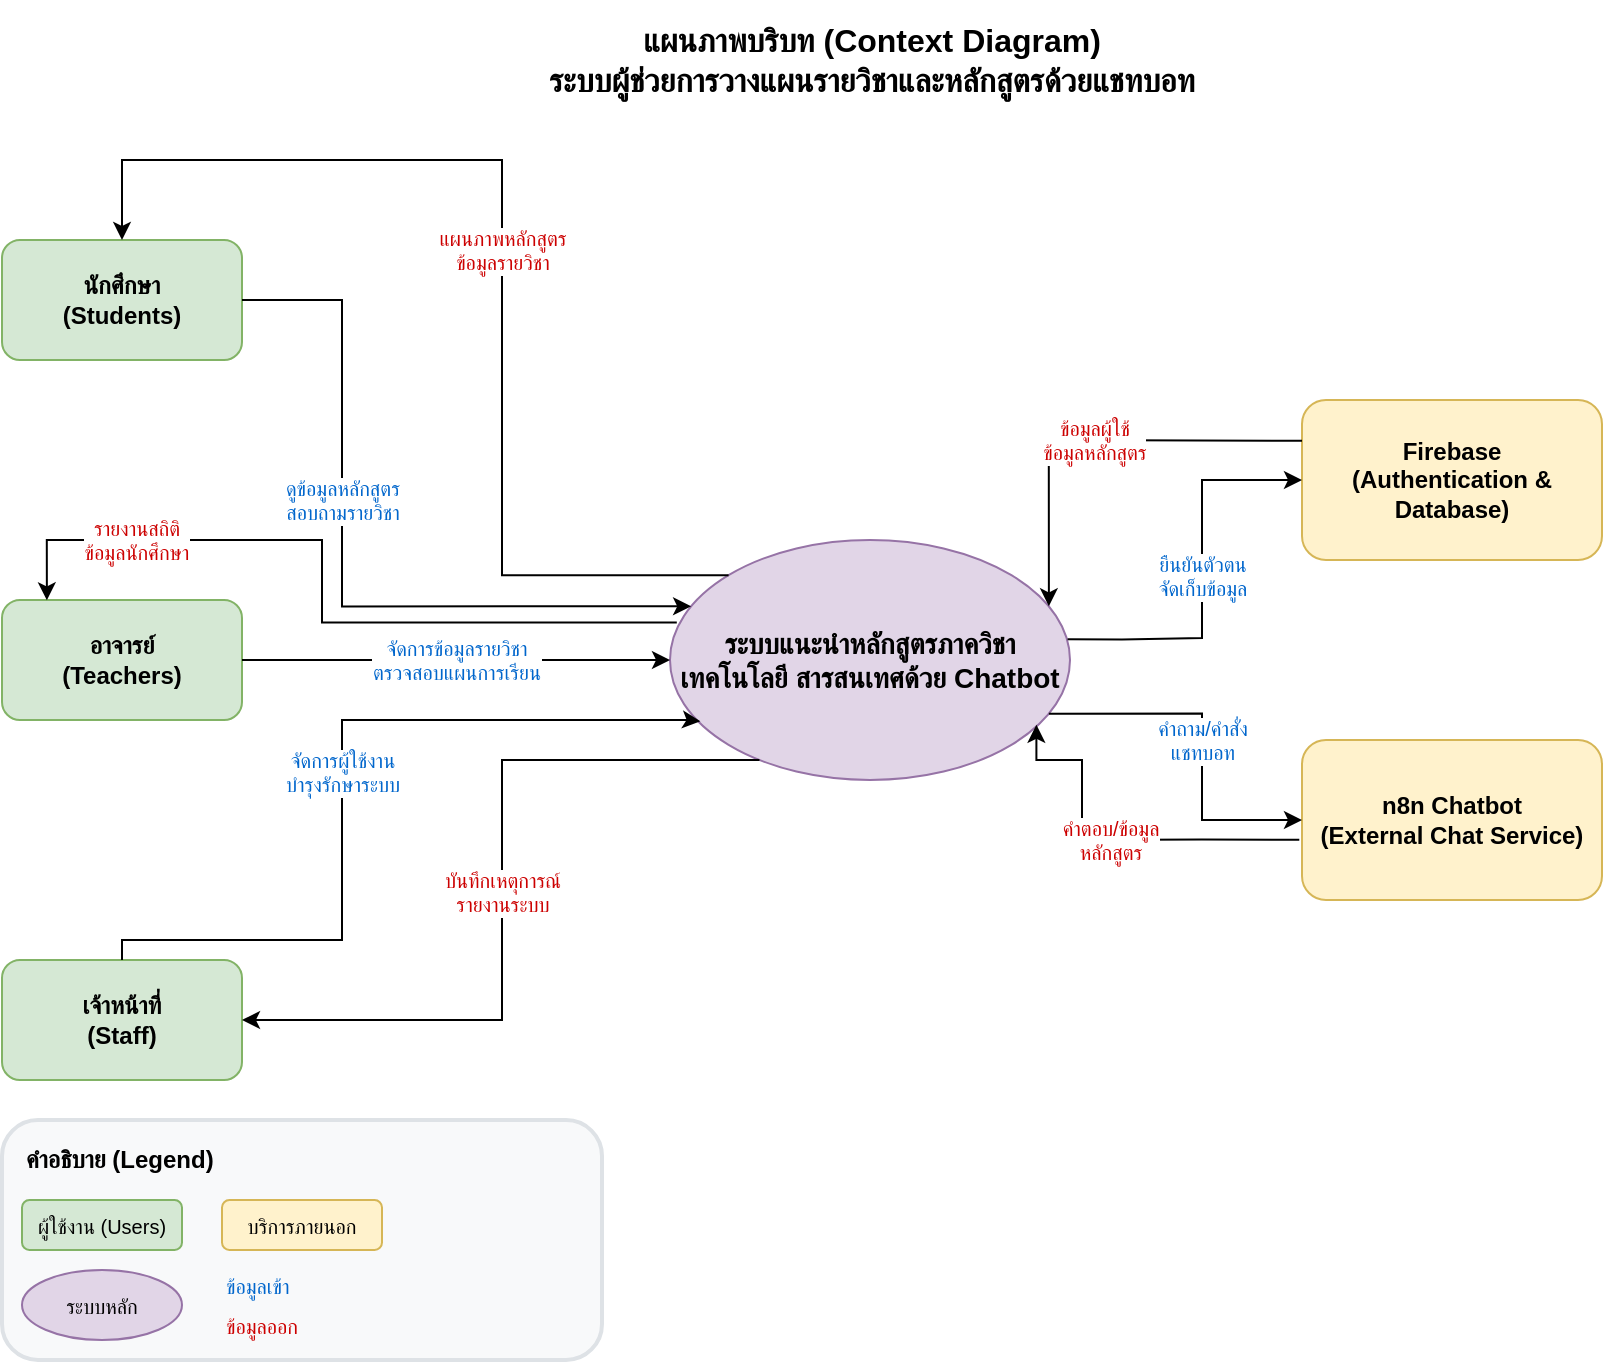 <mxfile>
    <diagram name="Context Diagram" id="context-diagram">
        <mxGraphModel dx="927" dy="993" grid="1" gridSize="10" guides="1" tooltips="1" connect="1" arrows="1" fold="1" page="1" pageScale="1" pageWidth="1169" pageHeight="827" math="0" shadow="0">
            <root>
                <mxCell id="0"/>
                <mxCell id="1" parent="0"/>
                <mxCell id="system" value="ระบบแนะนำหลักสูตรภาควิชาเทคโนโลยี สารสนเทศด้วย Chatbot" style="ellipse;whiteSpace=wrap;html=1;fillColor=#e1d5e7;strokeColor=#9673a6;fontSize=14;fontStyle=1;" parent="1" vertex="1">
                    <mxGeometry x="484" y="350" width="200" height="120" as="geometry"/>
                </mxCell>
                <mxCell id="student" value="นักศึกษา&#xa;(Students)" style="rounded=1;whiteSpace=wrap;html=1;fillColor=#d5e8d4;strokeColor=#82b366;fontSize=12;fontStyle=1;" parent="1" vertex="1">
                    <mxGeometry x="150" y="200" width="120" height="60" as="geometry"/>
                </mxCell>
                <mxCell id="teacher" value="อาจารย์&#xa;(Teachers)" style="rounded=1;whiteSpace=wrap;html=1;fillColor=#d5e8d4;strokeColor=#82b366;fontSize=12;fontStyle=1;" parent="1" vertex="1">
                    <mxGeometry x="150" y="380" width="120" height="60" as="geometry"/>
                </mxCell>
                <mxCell id="staff" value="เจ้าหน้าที่&#xa;(Staff)" style="rounded=1;whiteSpace=wrap;html=1;fillColor=#d5e8d4;strokeColor=#82b366;fontSize=12;fontStyle=1;" parent="1" vertex="1">
                    <mxGeometry x="150" y="560" width="120" height="60" as="geometry"/>
                </mxCell>
                <mxCell id="firebase" value="Firebase&#xa;(Authentication &amp; Database)" style="rounded=1;whiteSpace=wrap;html=1;fillColor=#fff2cc;strokeColor=#d6b656;fontSize=12;fontStyle=1;" parent="1" vertex="1">
                    <mxGeometry x="800" y="280" width="150" height="80" as="geometry"/>
                </mxCell>
                <mxCell id="n8n" value="n8n Chatbot&#xa;(External Chat Service)" style="rounded=1;whiteSpace=wrap;html=1;fillColor=#fff2cc;strokeColor=#d6b656;fontSize=12;fontStyle=1;" parent="1" vertex="1">
                    <mxGeometry x="800" y="450" width="150" height="80" as="geometry"/>
                </mxCell>
                <mxCell id="flow1" value="ดูข้อมูลหลักสูตร&#xa;สอบถามรายวิชา" style="edgeStyle=orthogonalEdgeStyle;rounded=0;orthogonalLoop=1;jettySize=auto;html=1;exitX=1;exitY=0.5;exitDx=0;exitDy=0;entryX=0;entryY=0.25;entryDx=0;entryDy=0;fontSize=10;fontColor=#0066CC;" parent="1" source="student" target="system" edge="1">
                    <mxGeometry x="-0.205" relative="1" as="geometry">
                        <Array as="points">
                            <mxPoint x="320" y="230"/>
                            <mxPoint x="320" y="383"/>
                        </Array>
                        <mxPoint as="offset"/>
                    </mxGeometry>
                </mxCell>
                <mxCell id="flow2" value="แผนภาพหลักสูตร&#xa;ข้อมูลรายวิชา" style="edgeStyle=orthogonalEdgeStyle;rounded=0;orthogonalLoop=1;jettySize=auto;html=1;exitX=0;exitY=0;exitDx=0;exitDy=0;entryX=0.5;entryY=0;entryDx=0;entryDy=0;fontSize=10;fontColor=#CC0000;" parent="1" source="system" target="student" edge="1">
                    <mxGeometry relative="1" as="geometry">
                        <Array as="points">
                            <mxPoint x="400" y="368"/>
                            <mxPoint x="400" y="160"/>
                            <mxPoint x="210" y="160"/>
                        </Array>
                    </mxGeometry>
                </mxCell>
                <mxCell id="flow3" value="จัดการข้อมูลรายวิชา&#xa;ตรวจสอบแผนการเรียน" style="edgeStyle=orthogonalEdgeStyle;rounded=0;orthogonalLoop=1;jettySize=auto;html=1;exitX=1;exitY=0.5;exitDx=0;exitDy=0;entryX=0;entryY=0.5;entryDx=0;entryDy=0;fontSize=10;fontColor=#0066CC;" parent="1" source="teacher" target="system" edge="1">
                    <mxGeometry relative="1" as="geometry"/>
                </mxCell>
                <mxCell id="flow4" value="รายงานสถิติ&#xa;ข้อมูลนักศึกษา" style="edgeStyle=orthogonalEdgeStyle;rounded=0;orthogonalLoop=1;jettySize=auto;html=1;exitX=0.017;exitY=0.344;exitDx=0;exitDy=0;entryX=0.187;entryY=0.003;entryDx=0;entryDy=0;fontSize=10;fontColor=#CC0000;entryPerimeter=0;exitPerimeter=0;" parent="1" source="system" target="teacher" edge="1">
                    <mxGeometry x="0.613" relative="1" as="geometry">
                        <Array as="points">
                            <mxPoint x="310" y="391"/>
                            <mxPoint x="310" y="350"/>
                            <mxPoint x="172" y="350"/>
                        </Array>
                        <mxPoint as="offset"/>
                    </mxGeometry>
                </mxCell>
                <mxCell id="flow5" value="จัดการผู้ใช้งาน&#xa;บำรุงรักษาระบบ" style="edgeStyle=orthogonalEdgeStyle;rounded=0;orthogonalLoop=1;jettySize=auto;html=1;exitX=0.5;exitY=0;exitDx=0;exitDy=0;fontSize=10;fontColor=#0066CC;entryX=0.076;entryY=0.755;entryDx=0;entryDy=0;entryPerimeter=0;" parent="1" source="staff" target="system" edge="1">
                    <mxGeometry relative="1" as="geometry">
                        <Array as="points">
                            <mxPoint x="210" y="550"/>
                            <mxPoint x="320" y="550"/>
                            <mxPoint x="320" y="440"/>
                            <mxPoint x="493" y="440"/>
                        </Array>
                        <mxPoint x="450" y="450" as="targetPoint"/>
                    </mxGeometry>
                </mxCell>
                <mxCell id="flow6" value="บันทึกเหตุการณ์&#xa;รายงานระบบ" style="edgeStyle=orthogonalEdgeStyle;rounded=0;orthogonalLoop=1;jettySize=auto;html=1;entryX=1;entryY=0.5;entryDx=0;entryDy=0;fontSize=10;fontColor=#CC0000;" parent="1" source="system" target="staff" edge="1">
                    <mxGeometry relative="1" as="geometry">
                        <Array as="points">
                            <mxPoint x="400" y="460"/>
                            <mxPoint x="400" y="590"/>
                        </Array>
                    </mxGeometry>
                </mxCell>
                <mxCell id="flow7" value="ยืนยันตัวตน&#xa;จัดเก็บข้อมูล" style="edgeStyle=orthogonalEdgeStyle;rounded=0;orthogonalLoop=1;jettySize=auto;html=1;exitX=0.994;exitY=0.414;exitDx=0;exitDy=0;entryX=0;entryY=0.5;entryDx=0;entryDy=0;fontSize=10;fontColor=#0066CC;exitPerimeter=0;" parent="1" source="system" target="firebase" edge="1">
                    <mxGeometry relative="1" as="geometry">
                        <Array as="points">
                            <mxPoint x="710" y="400"/>
                            <mxPoint x="750" y="399"/>
                            <mxPoint x="750" y="320"/>
                        </Array>
                    </mxGeometry>
                </mxCell>
                <mxCell id="flow8" value="ข้อมูลผู้ใช้&#xa;ข้อมูลหลักสูตร" style="edgeStyle=orthogonalEdgeStyle;rounded=0;orthogonalLoop=1;jettySize=auto;html=1;exitX=-0.009;exitY=0.255;exitDx=0;exitDy=0;entryX=1;entryY=0.25;entryDx=0;entryDy=0;fontSize=10;fontColor=#CC0000;exitPerimeter=0;" parent="1" source="firebase" target="system" edge="1">
                    <mxGeometry relative="1" as="geometry">
                        <Array as="points">
                            <mxPoint x="800" y="300"/>
                            <mxPoint x="673" y="300"/>
                        </Array>
                    </mxGeometry>
                </mxCell>
                <mxCell id="flow9" value="คำถาม/คำสั่ง&#xa;แชทบอท" style="edgeStyle=orthogonalEdgeStyle;rounded=0;orthogonalLoop=1;jettySize=auto;html=1;exitX=1;exitY=0.75;exitDx=0;exitDy=0;entryX=0;entryY=0.5;entryDx=0;entryDy=0;fontSize=10;fontColor=#0066CC;" parent="1" source="system" target="n8n" edge="1">
                    <mxGeometry relative="1" as="geometry">
                        <Array as="points">
                            <mxPoint x="750" y="437"/>
                            <mxPoint x="750" y="490"/>
                        </Array>
                    </mxGeometry>
                </mxCell>
                <mxCell id="flow10" value="คำตอบ/ข้อมูล&#xa;หลักสูตร" style="edgeStyle=orthogonalEdgeStyle;rounded=0;orthogonalLoop=1;jettySize=auto;html=1;exitX=-0.009;exitY=0.623;exitDx=0;exitDy=0;entryX=0.916;entryY=0.77;entryDx=0;entryDy=0;fontSize=10;fontColor=#CC0000;entryPerimeter=0;exitPerimeter=0;" parent="1" source="n8n" target="system" edge="1">
                    <mxGeometry relative="1" as="geometry">
                        <Array as="points">
                            <mxPoint x="750" y="500"/>
                            <mxPoint x="690" y="500"/>
                            <mxPoint x="690" y="460"/>
                            <mxPoint x="667" y="460"/>
                        </Array>
                    </mxGeometry>
                </mxCell>
                <mxCell id="title" value="แผนภาพบริบท (Context Diagram)&#xa;ระบบผู้ช่วยการวางแผนรายวิชาและหลักสูตรด้วยแชทบอท" style="text;html=1;strokeColor=none;fillColor=none;align=center;verticalAlign=middle;whiteSpace=wrap;rounded=0;fontSize=16;fontStyle=1;" parent="1" vertex="1">
                    <mxGeometry x="350" y="80" width="470" height="60" as="geometry"/>
                </mxCell>
                <mxCell id="2" value="" style="group" vertex="1" connectable="0" parent="1">
                    <mxGeometry x="150" y="640" width="300" height="120" as="geometry"/>
                </mxCell>
                <mxCell id="legend-bg" value="" style="rounded=1;whiteSpace=wrap;html=1;fillColor=#f8f9fa;strokeColor=#dee2e6;strokeWidth=2;" parent="2" vertex="1">
                    <mxGeometry width="300" height="120" as="geometry"/>
                </mxCell>
                <mxCell id="legend-title" value="คำอธิบาย (Legend)" style="text;html=1;strokeColor=none;fillColor=none;align=left;verticalAlign=middle;whiteSpace=wrap;rounded=0;fontSize=12;fontStyle=1;" parent="2" vertex="1">
                    <mxGeometry x="10" y="10" width="120" height="20" as="geometry"/>
                </mxCell>
                <mxCell id="legend-users" value="ผู้ใช้งาน (Users)" style="rounded=1;whiteSpace=wrap;html=1;fillColor=#d5e8d4;strokeColor=#82b366;fontSize=10;" parent="2" vertex="1">
                    <mxGeometry x="10" y="40" width="80" height="25" as="geometry"/>
                </mxCell>
                <mxCell id="legend-system" value="ระบบหลัก" style="ellipse;whiteSpace=wrap;html=1;fillColor=#e1d5e7;strokeColor=#9673a6;fontSize=10;" parent="2" vertex="1">
                    <mxGeometry x="10" y="75" width="80" height="35" as="geometry"/>
                </mxCell>
                <mxCell id="legend-external" value="บริการภายนอก" style="rounded=1;whiteSpace=wrap;html=1;fillColor=#fff2cc;strokeColor=#d6b656;fontSize=10;" parent="2" vertex="1">
                    <mxGeometry x="110" y="40" width="80" height="25" as="geometry"/>
                </mxCell>
                <mxCell id="legend-input" value="ข้อมูลเข้า" style="text;html=1;strokeColor=none;fillColor=none;align=left;verticalAlign=middle;whiteSpace=wrap;rounded=0;fontSize=10;fontColor=#0066CC;" parent="2" vertex="1">
                    <mxGeometry x="110" y="75" width="60" height="15" as="geometry"/>
                </mxCell>
                <mxCell id="legend-output" value="ข้อมูลออก" style="text;html=1;strokeColor=none;fillColor=none;align=left;verticalAlign=middle;whiteSpace=wrap;rounded=0;fontSize=10;fontColor=#CC0000;" parent="2" vertex="1">
                    <mxGeometry x="110" y="95" width="60" height="15" as="geometry"/>
                </mxCell>
            </root>
        </mxGraphModel>
    </diagram>
</mxfile>